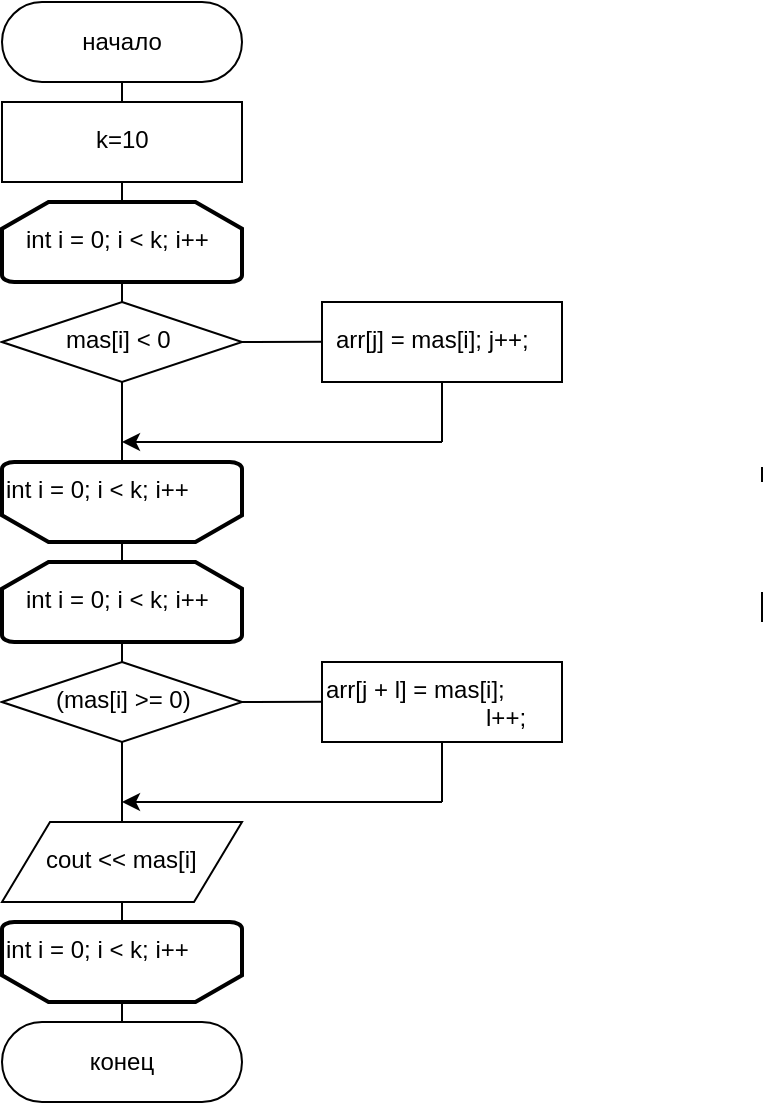 <mxfile version="12.3.9" type="device" pages="1"><diagram id="9XJ0Xzje3q8-m8a2w7o4" name="Страница 1"><mxGraphModel dx="229" dy="160" grid="1" gridSize="10" guides="1" tooltips="1" connect="1" arrows="1" fold="1" page="1" pageScale="1" pageWidth="850" pageHeight="1100" math="0" shadow="0"><root><mxCell id="0"/><mxCell id="1" parent="0"/><mxCell id="4CybvLTG6OnXpKi1pWfM-167" value="" style="endArrow=none;html=1;entryX=0.5;entryY=0;entryDx=0;entryDy=0;entryPerimeter=0;exitX=0.5;exitY=0;exitDx=0;exitDy=0;" edge="1" parent="1" source="4CybvLTG6OnXpKi1pWfM-135" target="4CybvLTG6OnXpKi1pWfM-156"><mxGeometry width="50" height="50" relative="1" as="geometry"><mxPoint x="10" y="500" as="sourcePoint"/><mxPoint x="60" y="450" as="targetPoint"/></mxGeometry></mxCell><mxCell id="4CybvLTG6OnXpKi1pWfM-141" value="" style="endArrow=none;html=1;exitX=0.5;exitY=1;exitDx=0;exitDy=0;" edge="1" parent="1"><mxGeometry width="50" height="50" relative="1" as="geometry"><mxPoint x="420" y="242.5" as="sourcePoint"/><mxPoint x="420" y="250" as="targetPoint"/></mxGeometry></mxCell><mxCell id="4CybvLTG6OnXpKi1pWfM-137" value="" style="endArrow=none;html=1;entryX=1;entryY=0.5;entryDx=0;entryDy=0;exitX=0.026;exitY=0.621;exitDx=0;exitDy=0;exitPerimeter=0;" edge="1" parent="1" target="4CybvLTG6OnXpKi1pWfM-122"><mxGeometry width="50" height="50" relative="1" as="geometry"><mxPoint x="203.12" y="179.84" as="sourcePoint"/><mxPoint x="190" y="190" as="targetPoint"/></mxGeometry></mxCell><mxCell id="4CybvLTG6OnXpKi1pWfM-78" value="" style="endArrow=none;html=1;exitX=0.5;exitY=1;exitDx=0;exitDy=0;" edge="1" parent="1" source="4CybvLTG6OnXpKi1pWfM-1"><mxGeometry width="50" height="50" relative="1" as="geometry"><mxPoint x="100.0" y="50" as="sourcePoint"/><mxPoint x="100" y="430" as="targetPoint"/></mxGeometry></mxCell><mxCell id="4CybvLTG6OnXpKi1pWfM-80" value="" style="endArrow=none;html=1;exitX=0.5;exitY=1;exitDx=0;exitDy=0;" edge="1" parent="1"><mxGeometry width="50" height="50" relative="1" as="geometry"><mxPoint x="100" y="472.5" as="sourcePoint"/><mxPoint x="100" y="540" as="targetPoint"/></mxGeometry></mxCell><mxCell id="4CybvLTG6OnXpKi1pWfM-1" value="начало" style="rounded=1;whiteSpace=wrap;html=1;arcSize=50;" vertex="1" parent="1"><mxGeometry x="40" y="10" width="120" height="40" as="geometry"/></mxCell><mxCell id="4CybvLTG6OnXpKi1pWfM-4" value="" style="strokeWidth=2;html=1;shape=mxgraph.flowchart.loop_limit;whiteSpace=wrap;fontStyle=1" vertex="1" parent="1"><mxGeometry x="40" y="110" width="120" height="40" as="geometry"/></mxCell><mxCell id="4CybvLTG6OnXpKi1pWfM-5" value="" style="strokeWidth=2;html=1;shape=mxgraph.flowchart.loop_limit;whiteSpace=wrap;rotation=-180;" vertex="1" parent="1"><mxGeometry x="40" y="240" width="120" height="40" as="geometry"/></mxCell><mxCell id="4CybvLTG6OnXpKi1pWfM-17" value="конец" style="rounded=1;whiteSpace=wrap;html=1;arcSize=50;" vertex="1" parent="1"><mxGeometry x="40" y="520" width="120" height="40" as="geometry"/></mxCell><mxCell id="4CybvLTG6OnXpKi1pWfM-122" value="" style="rhombus;whiteSpace=wrap;html=1;" vertex="1" parent="1"><mxGeometry x="40" y="160" width="120" height="40" as="geometry"/></mxCell><mxCell id="4CybvLTG6OnXpKi1pWfM-123" value="mas[i] &amp;lt; 0" style="text;html=1;" vertex="1" parent="1"><mxGeometry x="70" y="165" width="80" height="30" as="geometry"/></mxCell><mxCell id="4CybvLTG6OnXpKi1pWfM-135" value="" style="shape=parallelogram;perimeter=parallelogramPerimeter;whiteSpace=wrap;html=1;" vertex="1" parent="1"><mxGeometry x="40" y="420" width="120" height="40" as="geometry"/></mxCell><mxCell id="4CybvLTG6OnXpKi1pWfM-136" value="cout &amp;lt;&amp;lt; mas[i]" style="text;html=1;" vertex="1" parent="1"><mxGeometry x="60" y="425" width="80" height="30" as="geometry"/></mxCell><mxCell id="4CybvLTG6OnXpKi1pWfM-142" value="" style="endArrow=none;html=1;exitX=0.5;exitY=1;exitDx=0;exitDy=0;" edge="1" parent="1"><mxGeometry width="50" height="50" relative="1" as="geometry"><mxPoint x="420" y="305" as="sourcePoint"/><mxPoint x="420" y="320" as="targetPoint"/></mxGeometry></mxCell><mxCell id="4CybvLTG6OnXpKi1pWfM-144" value="" style="endArrow=classic;html=1;" edge="1" parent="1"><mxGeometry width="50" height="50" relative="1" as="geometry"><mxPoint x="260" y="230" as="sourcePoint"/><mxPoint x="100" y="230" as="targetPoint"/></mxGeometry></mxCell><mxCell id="4CybvLTG6OnXpKi1pWfM-147" value="int i = 0; i &lt; k; i++" style="text;html=1;" vertex="1" parent="1"><mxGeometry x="50" y="115" width="120" height="30" as="geometry"/></mxCell><mxCell id="4CybvLTG6OnXpKi1pWfM-148" value="" style="rounded=0;whiteSpace=wrap;html=1;" vertex="1" parent="1"><mxGeometry x="40" y="60" width="120" height="40" as="geometry"/></mxCell><mxCell id="4CybvLTG6OnXpKi1pWfM-149" value="k=10" style="text;html=1;" vertex="1" parent="1"><mxGeometry x="85" y="65" width="50" height="30" as="geometry"/></mxCell><mxCell id="4CybvLTG6OnXpKi1pWfM-150" value="" style="rounded=0;whiteSpace=wrap;html=1;" vertex="1" parent="1"><mxGeometry x="200" y="160" width="120" height="40" as="geometry"/></mxCell><mxCell id="4CybvLTG6OnXpKi1pWfM-151" value="arr[j] = mas[i];&#9;&#9;&#9;j++;" style="text;html=1;" vertex="1" parent="1"><mxGeometry x="205" y="165" width="120" height="30" as="geometry"/></mxCell><mxCell id="4CybvLTG6OnXpKi1pWfM-152" value="int i = 0; i &lt; k; i++" style="text;html=1;" vertex="1" parent="1"><mxGeometry x="40" y="240" width="120" height="30" as="geometry"/></mxCell><mxCell id="4CybvLTG6OnXpKi1pWfM-153" value="" style="endArrow=none;html=1;exitX=0.5;exitY=1;exitDx=0;exitDy=0;" edge="1" parent="1"><mxGeometry width="50" height="50" relative="1" as="geometry"><mxPoint x="260" y="200" as="sourcePoint"/><mxPoint x="260" y="230" as="targetPoint"/><Array as="points"/></mxGeometry></mxCell><mxCell id="4CybvLTG6OnXpKi1pWfM-154" value="" style="endArrow=none;html=1;entryX=1;entryY=0.5;entryDx=0;entryDy=0;exitX=0.026;exitY=0.621;exitDx=0;exitDy=0;exitPerimeter=0;" edge="1" target="4CybvLTG6OnXpKi1pWfM-157" parent="1"><mxGeometry width="50" height="50" relative="1" as="geometry"><mxPoint x="203.12" y="359.84" as="sourcePoint"/><mxPoint x="190" y="370" as="targetPoint"/></mxGeometry></mxCell><mxCell id="4CybvLTG6OnXpKi1pWfM-155" value="" style="strokeWidth=2;html=1;shape=mxgraph.flowchart.loop_limit;whiteSpace=wrap;fontStyle=1" vertex="1" parent="1"><mxGeometry x="40" y="290" width="120" height="40" as="geometry"/></mxCell><mxCell id="4CybvLTG6OnXpKi1pWfM-156" value="" style="strokeWidth=2;html=1;shape=mxgraph.flowchart.loop_limit;whiteSpace=wrap;rotation=-180;" vertex="1" parent="1"><mxGeometry x="40" y="470" width="120" height="40" as="geometry"/></mxCell><mxCell id="4CybvLTG6OnXpKi1pWfM-157" value="" style="rhombus;whiteSpace=wrap;html=1;" vertex="1" parent="1"><mxGeometry x="40" y="340" width="120" height="40" as="geometry"/></mxCell><mxCell id="4CybvLTG6OnXpKi1pWfM-161" value="" style="endArrow=classic;html=1;" edge="1" parent="1"><mxGeometry width="50" height="50" relative="1" as="geometry"><mxPoint x="260" y="410" as="sourcePoint"/><mxPoint x="100" y="410" as="targetPoint"/></mxGeometry></mxCell><mxCell id="4CybvLTG6OnXpKi1pWfM-162" value="int i = 0; i &lt; k; i++" style="text;html=1;" vertex="1" parent="1"><mxGeometry x="50" y="295" width="120" height="30" as="geometry"/></mxCell><mxCell id="4CybvLTG6OnXpKi1pWfM-163" value="" style="rounded=0;whiteSpace=wrap;html=1;" vertex="1" parent="1"><mxGeometry x="200" y="340" width="120" height="40" as="geometry"/></mxCell><mxCell id="4CybvLTG6OnXpKi1pWfM-164" value="&lt;div&gt;arr[j + l] = mas[i];&lt;/div&gt;&lt;div&gt;&lt;span style=&quot;white-space: pre&quot;&gt;&#9;&#9;&#9;&lt;/span&gt;l++;&lt;/div&gt;" style="text;html=1;" vertex="1" parent="1"><mxGeometry x="200" y="340" width="120" height="30" as="geometry"/></mxCell><mxCell id="4CybvLTG6OnXpKi1pWfM-165" value="int i = 0; i &lt; k; i++" style="text;html=1;" vertex="1" parent="1"><mxGeometry x="40" y="470" width="120" height="30" as="geometry"/></mxCell><mxCell id="4CybvLTG6OnXpKi1pWfM-166" value="" style="endArrow=none;html=1;exitX=0.5;exitY=1;exitDx=0;exitDy=0;" edge="1" parent="1"><mxGeometry width="50" height="50" relative="1" as="geometry"><mxPoint x="260" y="380" as="sourcePoint"/><mxPoint x="260" y="410" as="targetPoint"/></mxGeometry></mxCell><mxCell id="4CybvLTG6OnXpKi1pWfM-168" value="(mas[i] &gt;= 0)" style="text;html=1;" vertex="1" parent="1"><mxGeometry x="65" y="345" width="90" height="30" as="geometry"/></mxCell></root></mxGraphModel></diagram></mxfile>